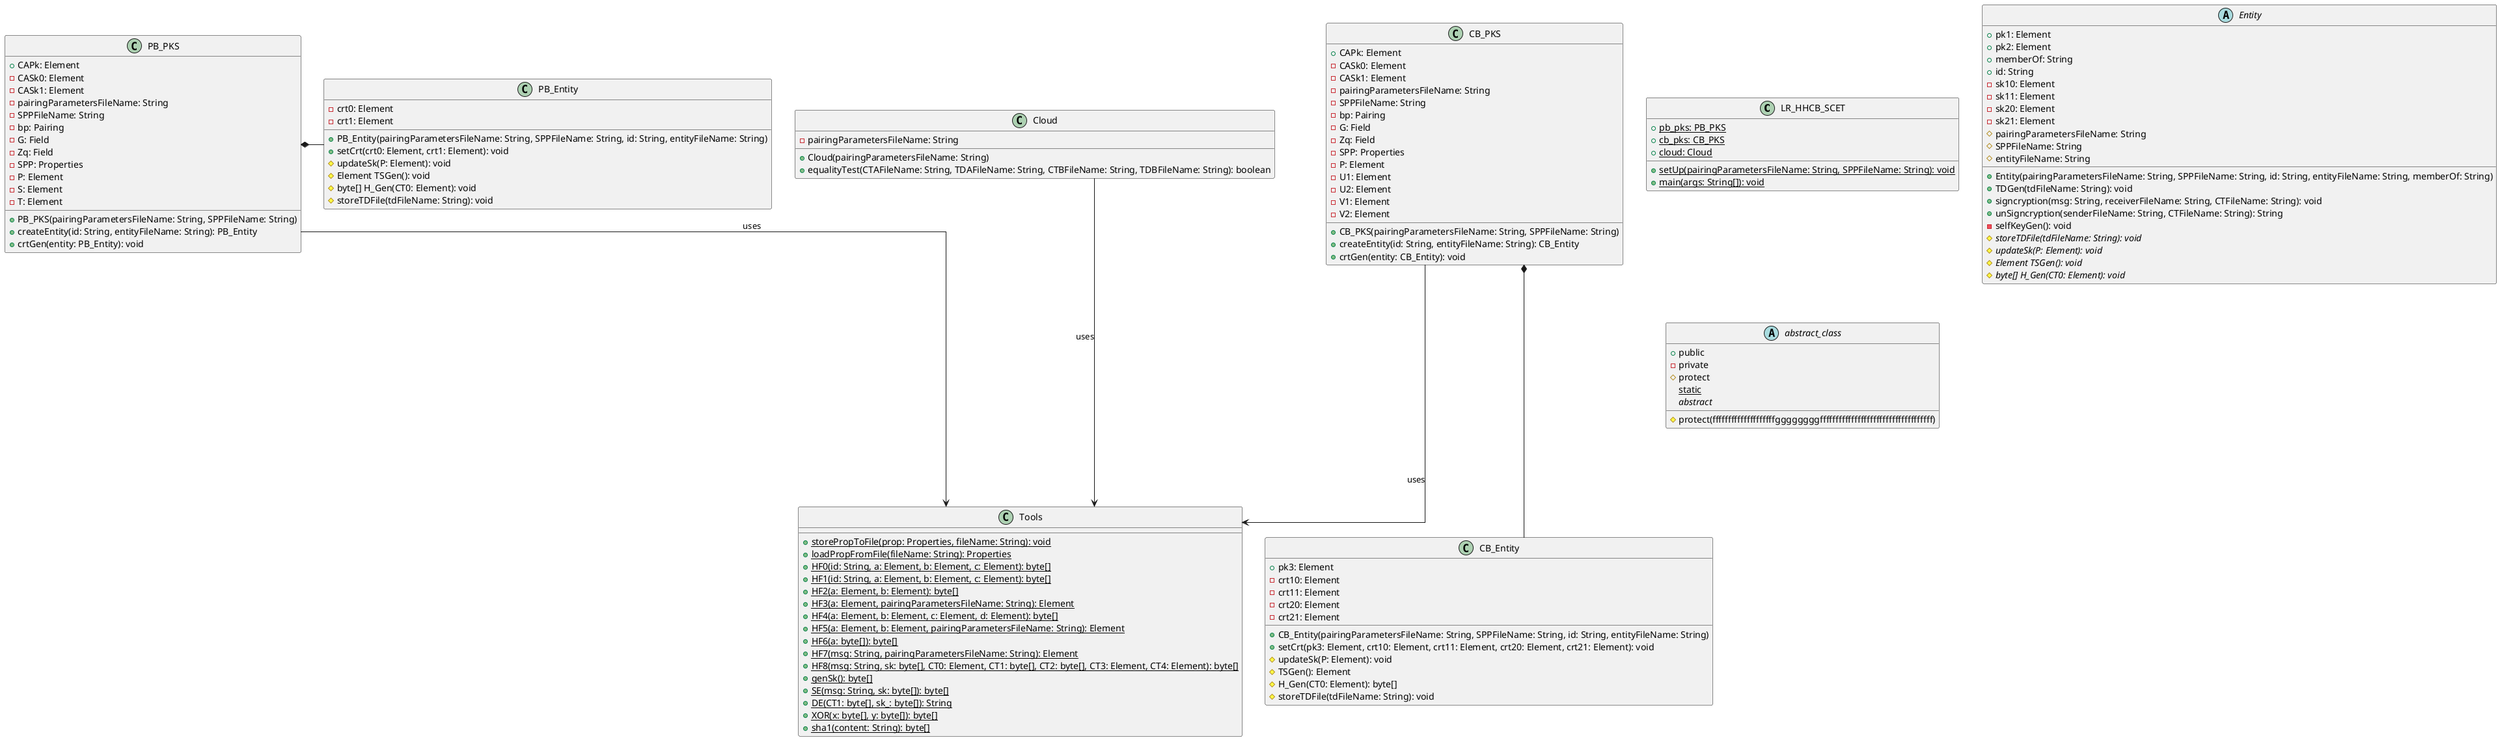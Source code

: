 @startuml
skinparam linetype ortho
'skinparam classAttributeIconSize 0


class LR_HHCB_SCET {
  {static}+ pb_pks: PB_PKS
  {static}+ cb_pks: CB_PKS
  {static}+ cloud: Cloud
  {static}+ setUp(pairingParametersFileName: String, SPPFileName: String): void
  {static}+ main(args: String[]): void
}

class PB_PKS {
  + CAPk: Element
  - CASk0: Element
  - CASk1: Element
  - pairingParametersFileName: String
  - SPPFileName: String
  - bp: Pairing
  - G: Field
  - Zq: Field
  - SPP: Properties
  - P: Element
  - S: Element
  - T: Element
  + PB_PKS(pairingParametersFileName: String, SPPFileName: String)
  + createEntity(id: String, entityFileName: String): PB_Entity
  + crtGen(entity: PB_Entity): void
}

class CB_PKS {
  + CAPk: Element
  - CASk0: Element
  - CASk1: Element
  - pairingParametersFileName: String
  - SPPFileName: String
  - bp: Pairing
  - G: Field
  - Zq: Field
  - SPP: Properties
  - P: Element
  - U1: Element
  - U2: Element
  - V1: Element
  - V2: Element
  + CB_PKS(pairingParametersFileName: String, SPPFileName: String)
  + createEntity(id: String, entityFileName: String): CB_Entity
  + crtGen(entity: CB_Entity): void
}

class Cloud {
  - pairingParametersFileName: String
  + Cloud(pairingParametersFileName: String)
  + equalityTest(CTAFileName: String, TDAFileName: String, CTBFileName: String, TDBFileName: String): boolean
}

class Tools {
  {static}+ storePropToFile(prop: Properties, fileName: String): void
  {static}+ loadPropFromFile(fileName: String): Properties
  {static}+ HF0(id: String, a: Element, b: Element, c: Element): byte[]
  {static}+ HF1(id: String, a: Element, b: Element, c: Element): byte[]
  {static}+ HF2(a: Element, b: Element): byte[]
  {static}+ HF3(a: Element, pairingParametersFileName: String): Element
  {static}+ HF4(a: Element, b: Element, c: Element, d: Element): byte[]
  {static}+ HF5(a: Element, b: Element, pairingParametersFileName: String): Element
  {static}+ HF6(a: byte[]): byte[]
  {static}+ HF7(msg: String, pairingParametersFileName: String): Element
  {static}+ HF8(msg: String, sk: byte[], CT0: Element, CT1: byte[], CT2: byte[], CT3: Element, CT4: Element): byte[]
  {static}+ genSk(): byte[]
  {static}+ SE(msg: String, sk: byte[]): byte[]
  {static}+ DE(CT1: byte[], sk_: byte[]): String
  {static}+ XOR(x: byte[], y: byte[]): byte[]
  {static}+ sha1(content: String): byte[]
}

abstract class Entity {
  + pk1: Element
  + pk2: Element
  + memberOf: String
  + id: String
  - sk10: Element
  - sk11: Element
  - sk20: Element
  - sk21: Element
  # pairingParametersFileName: String
  # SPPFileName: String
  # entityFileName: String

  + Entity(pairingParametersFileName: String, SPPFileName: String, id: String, entityFileName: String, memberOf: String)
  + TDGen(tdFileName: String): void
  + signcryption(msg: String, receiverFileName: String, CTFileName: String): void
  + unSigncryption(senderFileName: String, CTFileName: String): String
  - selfKeyGen(): void
  {abstract}# storeTDFile(tdFileName: String): void
  {abstract}# updateSk(P: Element): void
  {abstract}# Element TSGen(): void
  {abstract}# byte[] H_Gen(CT0: Element): void
}

class PB_Entity {
  - crt0: Element
  - crt1: Element
  + PB_Entity(pairingParametersFileName: String, SPPFileName: String, id: String, entityFileName: String)
  + setCrt(crt0: Element, crt1: Element): void
  # updateSk(P: Element): void
  # Element TSGen(): void
  # byte[] H_Gen(CT0: Element): void
  # storeTDFile(tdFileName: String): void
}

class CB_Entity {
  + pk3: Element
  - crt10: Element
  - crt11: Element
  - crt20: Element
  - crt21: Element
  + CB_Entity(pairingParametersFileName: String, SPPFileName: String, id: String, entityFileName: String)
  + setCrt(pk3: Element, crt10: Element, crt11: Element, crt20: Element, crt21: Element): void
  # updateSk(P: Element): void
  # TSGen(): Element
  # H_Gen(CT0: Element): byte[]
  # storeTDFile(tdFileName: String): void
}

'Entity <|-- CB_Entity
'Entity <|-- PB_Entity

'LR_HHCB_SCET --> Cloud
'LR_HHCB_SCET ----> PB_Entity
'LR_HHCB_SCET ----> CB_Entity
'LR_HHCB_SCET *-- PB_PKS
'LR_HHCB_SCET *-- CB_PKS

'LR_HHCB_SCET ---> Tools : uses


'Tools <-- Cloud : uses
'Tools <-- PB_PKS : uses
'Tools <- CB_PKS : uses
'Tools <----- PB_Entity : uses
'Tools <----- CB_Entity : uses
'Tools <- Entity : uses


PB_PKS ----> Tools: uses
CB_PKS ----> Tools: uses
Cloud ----> Tools: uses
'PB_Entity ----> Tools: uses
'CB_Entity ----> Tools: uses
'Entity --> Tools: uses

PB_PKS *- PB_Entity
CB_PKS *---- CB_Entity


abstract class abstract_class {
  + public
  - private
  # protect
  {static} static
  {abstract} abstract
  # protect(ffffffffffffffffffffggggggggffffffffffffffffffffffffffffffffffff)
}

@enduml